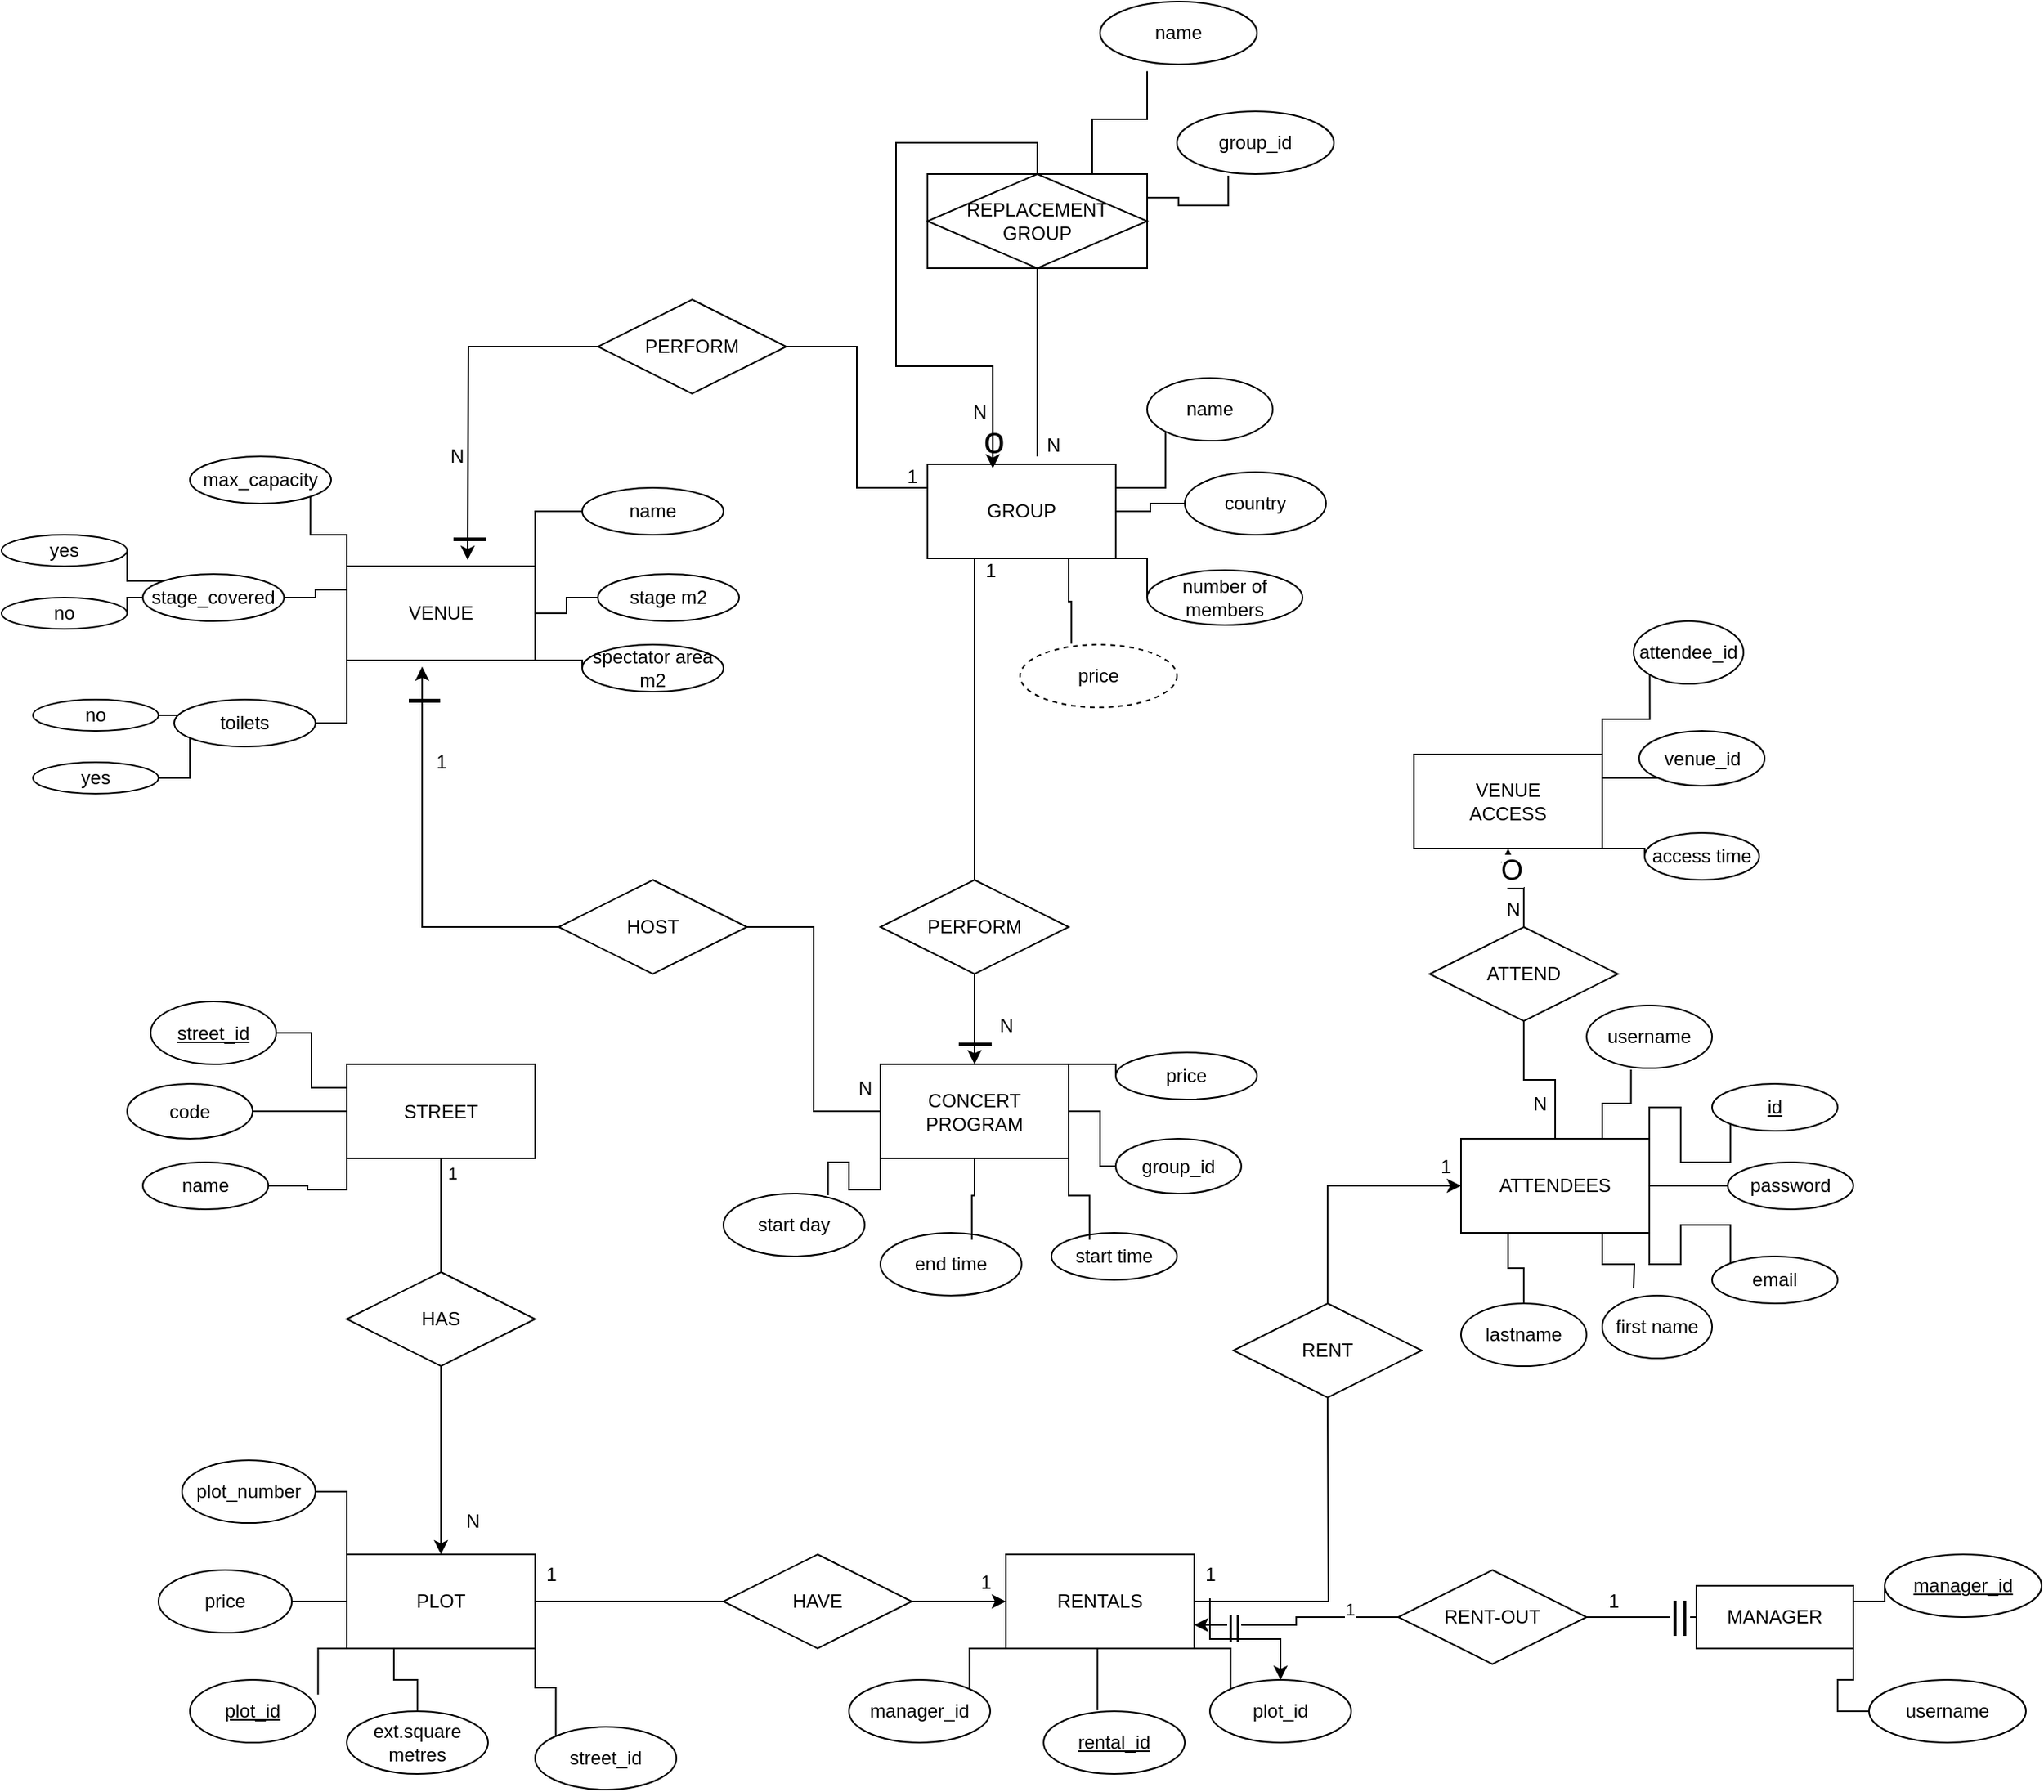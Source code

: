 <mxfile version="24.8.3">
  <diagram name="Page-1" id="NB9T3TCFV4lT3BETn5Xb">
    <mxGraphModel dx="2445" dy="2279" grid="1" gridSize="10" guides="1" tooltips="1" connect="1" arrows="1" fold="1" page="1" pageScale="1" pageWidth="827" pageHeight="1169" math="0" shadow="0">
      <root>
        <mxCell id="0" />
        <mxCell id="1" parent="0" />
        <mxCell id="pBUAhn7HmdubHw7LqBM4-65" style="edgeStyle=orthogonalEdgeStyle;rounded=0;orthogonalLoop=1;jettySize=auto;html=1;exitX=1;exitY=0.5;exitDx=0;exitDy=0;endArrow=none;endFill=0;" edge="1" parent="1" source="pBUAhn7HmdubHw7LqBM4-2">
          <mxGeometry relative="1" as="geometry">
            <mxPoint x="625" y="690" as="targetPoint" />
          </mxGeometry>
        </mxCell>
        <mxCell id="pBUAhn7HmdubHw7LqBM4-123" style="edgeStyle=orthogonalEdgeStyle;rounded=0;orthogonalLoop=1;jettySize=auto;html=1;exitX=0;exitY=1;exitDx=0;exitDy=0;entryX=1;entryY=0;entryDx=0;entryDy=0;endArrow=none;endFill=0;" edge="1" parent="1" source="pBUAhn7HmdubHw7LqBM4-2" target="pBUAhn7HmdubHw7LqBM4-40">
          <mxGeometry relative="1" as="geometry" />
        </mxCell>
        <mxCell id="pBUAhn7HmdubHw7LqBM4-125" style="edgeStyle=orthogonalEdgeStyle;rounded=0;orthogonalLoop=1;jettySize=auto;html=1;exitX=1;exitY=1;exitDx=0;exitDy=0;entryX=0;entryY=0;entryDx=0;entryDy=0;endArrow=none;endFill=0;" edge="1" parent="1" source="pBUAhn7HmdubHw7LqBM4-2" target="pBUAhn7HmdubHw7LqBM4-42">
          <mxGeometry relative="1" as="geometry" />
        </mxCell>
        <mxCell id="pBUAhn7HmdubHw7LqBM4-2" value="RENTALS" style="rounded=0;whiteSpace=wrap;html=1;" vertex="1" parent="1">
          <mxGeometry x="420" y="790" width="120" height="60" as="geometry" />
        </mxCell>
        <mxCell id="pBUAhn7HmdubHw7LqBM4-62" style="edgeStyle=orthogonalEdgeStyle;rounded=0;orthogonalLoop=1;jettySize=auto;html=1;exitX=1;exitY=0.5;exitDx=0;exitDy=0;endArrow=none;endFill=0;" edge="1" parent="1" source="pBUAhn7HmdubHw7LqBM4-3">
          <mxGeometry relative="1" as="geometry">
            <mxPoint x="240" y="820" as="targetPoint" />
          </mxGeometry>
        </mxCell>
        <mxCell id="pBUAhn7HmdubHw7LqBM4-118" style="edgeStyle=orthogonalEdgeStyle;rounded=0;orthogonalLoop=1;jettySize=auto;html=1;exitX=0;exitY=0;exitDx=0;exitDy=0;entryX=1;entryY=0.5;entryDx=0;entryDy=0;endArrow=none;endFill=0;" edge="1" parent="1" source="pBUAhn7HmdubHw7LqBM4-3" target="pBUAhn7HmdubHw7LqBM4-35">
          <mxGeometry relative="1" as="geometry" />
        </mxCell>
        <mxCell id="pBUAhn7HmdubHw7LqBM4-119" style="edgeStyle=orthogonalEdgeStyle;rounded=0;orthogonalLoop=1;jettySize=auto;html=1;exitX=0;exitY=0.5;exitDx=0;exitDy=0;entryX=1;entryY=0.5;entryDx=0;entryDy=0;endArrow=none;endFill=0;" edge="1" parent="1" source="pBUAhn7HmdubHw7LqBM4-3" target="pBUAhn7HmdubHw7LqBM4-39">
          <mxGeometry relative="1" as="geometry" />
        </mxCell>
        <mxCell id="pBUAhn7HmdubHw7LqBM4-121" style="edgeStyle=orthogonalEdgeStyle;rounded=0;orthogonalLoop=1;jettySize=auto;html=1;exitX=0.25;exitY=1;exitDx=0;exitDy=0;entryX=0.5;entryY=0;entryDx=0;entryDy=0;endArrow=none;endFill=0;" edge="1" parent="1" source="pBUAhn7HmdubHw7LqBM4-3" target="pBUAhn7HmdubHw7LqBM4-37">
          <mxGeometry relative="1" as="geometry" />
        </mxCell>
        <mxCell id="pBUAhn7HmdubHw7LqBM4-122" style="edgeStyle=orthogonalEdgeStyle;rounded=0;orthogonalLoop=1;jettySize=auto;html=1;exitX=1;exitY=1;exitDx=0;exitDy=0;entryX=0;entryY=0;entryDx=0;entryDy=0;endArrow=none;endFill=0;" edge="1" parent="1" source="pBUAhn7HmdubHw7LqBM4-3" target="pBUAhn7HmdubHw7LqBM4-36">
          <mxGeometry relative="1" as="geometry" />
        </mxCell>
        <mxCell id="pBUAhn7HmdubHw7LqBM4-3" value="PLOT" style="rounded=0;whiteSpace=wrap;html=1;" vertex="1" parent="1">
          <mxGeometry y="790" width="120" height="60" as="geometry" />
        </mxCell>
        <mxCell id="pBUAhn7HmdubHw7LqBM4-74" style="edgeStyle=orthogonalEdgeStyle;rounded=0;orthogonalLoop=1;jettySize=auto;html=1;exitX=0.5;exitY=0;exitDx=0;exitDy=0;entryX=0.5;entryY=1;entryDx=0;entryDy=0;endArrow=none;endFill=0;" edge="1" parent="1" source="pBUAhn7HmdubHw7LqBM4-4" target="pBUAhn7HmdubHw7LqBM4-73">
          <mxGeometry relative="1" as="geometry" />
        </mxCell>
        <mxCell id="pBUAhn7HmdubHw7LqBM4-128" style="edgeStyle=orthogonalEdgeStyle;rounded=0;orthogonalLoop=1;jettySize=auto;html=1;exitX=0.25;exitY=1;exitDx=0;exitDy=0;entryX=0.5;entryY=0;entryDx=0;entryDy=0;endArrow=none;endFill=0;" edge="1" parent="1" source="pBUAhn7HmdubHw7LqBM4-4" target="pBUAhn7HmdubHw7LqBM4-50">
          <mxGeometry relative="1" as="geometry" />
        </mxCell>
        <mxCell id="pBUAhn7HmdubHw7LqBM4-129" style="edgeStyle=orthogonalEdgeStyle;rounded=0;orthogonalLoop=1;jettySize=auto;html=1;exitX=0.75;exitY=1;exitDx=0;exitDy=0;endArrow=none;endFill=0;" edge="1" parent="1" source="pBUAhn7HmdubHw7LqBM4-4">
          <mxGeometry relative="1" as="geometry">
            <mxPoint x="820" y="620" as="targetPoint" />
          </mxGeometry>
        </mxCell>
        <mxCell id="pBUAhn7HmdubHw7LqBM4-130" style="edgeStyle=orthogonalEdgeStyle;rounded=0;orthogonalLoop=1;jettySize=auto;html=1;exitX=1;exitY=1;exitDx=0;exitDy=0;entryX=0;entryY=0;entryDx=0;entryDy=0;endArrow=none;endFill=0;" edge="1" parent="1" source="pBUAhn7HmdubHw7LqBM4-4" target="pBUAhn7HmdubHw7LqBM4-51">
          <mxGeometry relative="1" as="geometry" />
        </mxCell>
        <mxCell id="pBUAhn7HmdubHw7LqBM4-131" style="edgeStyle=orthogonalEdgeStyle;rounded=0;orthogonalLoop=1;jettySize=auto;html=1;exitX=1;exitY=0.5;exitDx=0;exitDy=0;entryX=0;entryY=0.5;entryDx=0;entryDy=0;endArrow=none;endFill=0;" edge="1" parent="1" source="pBUAhn7HmdubHw7LqBM4-4" target="pBUAhn7HmdubHw7LqBM4-52">
          <mxGeometry relative="1" as="geometry" />
        </mxCell>
        <mxCell id="pBUAhn7HmdubHw7LqBM4-132" style="edgeStyle=orthogonalEdgeStyle;rounded=0;orthogonalLoop=1;jettySize=auto;html=1;exitX=1;exitY=0;exitDx=0;exitDy=0;entryX=0;entryY=1;entryDx=0;entryDy=0;endArrow=none;endFill=0;" edge="1" parent="1" source="pBUAhn7HmdubHw7LqBM4-4" target="pBUAhn7HmdubHw7LqBM4-53">
          <mxGeometry relative="1" as="geometry" />
        </mxCell>
        <mxCell id="pBUAhn7HmdubHw7LqBM4-4" value="ATTENDEES" style="rounded=0;whiteSpace=wrap;html=1;" vertex="1" parent="1">
          <mxGeometry x="710" y="525" width="120" height="60" as="geometry" />
        </mxCell>
        <mxCell id="pBUAhn7HmdubHw7LqBM4-83" style="edgeStyle=orthogonalEdgeStyle;rounded=0;orthogonalLoop=1;jettySize=auto;html=1;exitX=0.25;exitY=1;exitDx=0;exitDy=0;entryX=0.5;entryY=0;entryDx=0;entryDy=0;endArrow=none;endFill=0;" edge="1" parent="1" source="pBUAhn7HmdubHw7LqBM4-5" target="pBUAhn7HmdubHw7LqBM4-81">
          <mxGeometry relative="1" as="geometry" />
        </mxCell>
        <mxCell id="pBUAhn7HmdubHw7LqBM4-92" style="edgeStyle=orthogonalEdgeStyle;rounded=0;orthogonalLoop=1;jettySize=auto;html=1;exitX=0;exitY=0.25;exitDx=0;exitDy=0;entryX=1;entryY=0.5;entryDx=0;entryDy=0;endArrow=none;endFill=0;" edge="1" parent="1" source="pBUAhn7HmdubHw7LqBM4-5" target="pBUAhn7HmdubHw7LqBM4-91">
          <mxGeometry relative="1" as="geometry" />
        </mxCell>
        <mxCell id="pBUAhn7HmdubHw7LqBM4-106" style="edgeStyle=orthogonalEdgeStyle;rounded=0;orthogonalLoop=1;jettySize=auto;html=1;exitX=1;exitY=0.25;exitDx=0;exitDy=0;entryX=0;entryY=1;entryDx=0;entryDy=0;endArrow=none;endFill=0;" edge="1" parent="1" source="pBUAhn7HmdubHw7LqBM4-5" target="pBUAhn7HmdubHw7LqBM4-59">
          <mxGeometry relative="1" as="geometry" />
        </mxCell>
        <mxCell id="pBUAhn7HmdubHw7LqBM4-108" style="edgeStyle=orthogonalEdgeStyle;rounded=0;orthogonalLoop=1;jettySize=auto;html=1;exitX=1;exitY=0.5;exitDx=0;exitDy=0;entryX=0;entryY=0.5;entryDx=0;entryDy=0;endArrow=none;endFill=0;" edge="1" parent="1" source="pBUAhn7HmdubHw7LqBM4-5" target="pBUAhn7HmdubHw7LqBM4-58">
          <mxGeometry relative="1" as="geometry" />
        </mxCell>
        <mxCell id="pBUAhn7HmdubHw7LqBM4-109" style="edgeStyle=orthogonalEdgeStyle;rounded=0;orthogonalLoop=1;jettySize=auto;html=1;exitX=1;exitY=1;exitDx=0;exitDy=0;entryX=0;entryY=0.5;entryDx=0;entryDy=0;endArrow=none;endFill=0;" edge="1" parent="1" source="pBUAhn7HmdubHw7LqBM4-5" target="pBUAhn7HmdubHw7LqBM4-57">
          <mxGeometry relative="1" as="geometry" />
        </mxCell>
        <mxCell id="pBUAhn7HmdubHw7LqBM4-5" value="GROUP" style="rounded=0;whiteSpace=wrap;html=1;" vertex="1" parent="1">
          <mxGeometry x="370" y="95" width="120" height="60" as="geometry" />
        </mxCell>
        <mxCell id="pBUAhn7HmdubHw7LqBM4-84" style="edgeStyle=orthogonalEdgeStyle;rounded=0;orthogonalLoop=1;jettySize=auto;html=1;exitX=0;exitY=0.5;exitDx=0;exitDy=0;entryX=1;entryY=0.5;entryDx=0;entryDy=0;endArrow=none;endFill=0;" edge="1" parent="1" source="pBUAhn7HmdubHw7LqBM4-6" target="pBUAhn7HmdubHw7LqBM4-78">
          <mxGeometry relative="1" as="geometry" />
        </mxCell>
        <mxCell id="pBUAhn7HmdubHw7LqBM4-137" style="edgeStyle=orthogonalEdgeStyle;rounded=0;orthogonalLoop=1;jettySize=auto;html=1;exitX=1;exitY=0;exitDx=0;exitDy=0;entryX=0;entryY=0.5;entryDx=0;entryDy=0;endArrow=none;endFill=0;" edge="1" parent="1" source="pBUAhn7HmdubHw7LqBM4-6" target="pBUAhn7HmdubHw7LqBM4-47">
          <mxGeometry relative="1" as="geometry" />
        </mxCell>
        <mxCell id="pBUAhn7HmdubHw7LqBM4-138" style="edgeStyle=orthogonalEdgeStyle;rounded=0;orthogonalLoop=1;jettySize=auto;html=1;exitX=1;exitY=0.5;exitDx=0;exitDy=0;entryX=0;entryY=0.5;entryDx=0;entryDy=0;endArrow=none;endFill=0;" edge="1" parent="1" source="pBUAhn7HmdubHw7LqBM4-6" target="pBUAhn7HmdubHw7LqBM4-46">
          <mxGeometry relative="1" as="geometry" />
        </mxCell>
        <mxCell id="pBUAhn7HmdubHw7LqBM4-6" value="CONCERT&lt;div&gt;PROGRAM&lt;/div&gt;" style="rounded=0;whiteSpace=wrap;html=1;" vertex="1" parent="1">
          <mxGeometry x="340" y="477.5" width="120" height="60" as="geometry" />
        </mxCell>
        <mxCell id="pBUAhn7HmdubHw7LqBM4-30" style="edgeStyle=orthogonalEdgeStyle;rounded=0;orthogonalLoop=1;jettySize=auto;html=1;exitX=0;exitY=0.25;exitDx=0;exitDy=0;entryX=1;entryY=0.5;entryDx=0;entryDy=0;endArrow=none;endFill=0;" edge="1" parent="1" source="pBUAhn7HmdubHw7LqBM4-7" target="pBUAhn7HmdubHw7LqBM4-24">
          <mxGeometry relative="1" as="geometry" />
        </mxCell>
        <mxCell id="pBUAhn7HmdubHw7LqBM4-31" style="edgeStyle=orthogonalEdgeStyle;rounded=0;orthogonalLoop=1;jettySize=auto;html=1;exitX=0;exitY=0.5;exitDx=0;exitDy=0;entryX=1;entryY=0.5;entryDx=0;entryDy=0;endArrow=none;endFill=0;" edge="1" parent="1" source="pBUAhn7HmdubHw7LqBM4-7" target="pBUAhn7HmdubHw7LqBM4-26">
          <mxGeometry relative="1" as="geometry" />
        </mxCell>
        <mxCell id="pBUAhn7HmdubHw7LqBM4-34" style="edgeStyle=orthogonalEdgeStyle;rounded=0;orthogonalLoop=1;jettySize=auto;html=1;exitX=0;exitY=1;exitDx=0;exitDy=0;entryX=1;entryY=0.5;entryDx=0;entryDy=0;endArrow=none;endFill=0;" edge="1" parent="1" source="pBUAhn7HmdubHw7LqBM4-7" target="pBUAhn7HmdubHw7LqBM4-25">
          <mxGeometry relative="1" as="geometry" />
        </mxCell>
        <mxCell id="pBUAhn7HmdubHw7LqBM4-61" style="edgeStyle=orthogonalEdgeStyle;rounded=0;orthogonalLoop=1;jettySize=auto;html=1;exitX=0.5;exitY=1;exitDx=0;exitDy=0;endArrow=none;endFill=0;" edge="1" parent="1" source="pBUAhn7HmdubHw7LqBM4-7">
          <mxGeometry relative="1" as="geometry">
            <mxPoint x="60" y="610" as="targetPoint" />
          </mxGeometry>
        </mxCell>
        <mxCell id="pBUAhn7HmdubHw7LqBM4-148" value="1" style="edgeLabel;html=1;align=center;verticalAlign=middle;resizable=0;points=[];" vertex="1" connectable="0" parent="pBUAhn7HmdubHw7LqBM4-61">
          <mxGeometry x="-0.813" y="7" relative="1" as="geometry">
            <mxPoint y="2" as="offset" />
          </mxGeometry>
        </mxCell>
        <mxCell id="pBUAhn7HmdubHw7LqBM4-7" value="STREET" style="rounded=0;whiteSpace=wrap;html=1;" vertex="1" parent="1">
          <mxGeometry y="477.5" width="120" height="60" as="geometry" />
        </mxCell>
        <mxCell id="pBUAhn7HmdubHw7LqBM4-111" style="edgeStyle=orthogonalEdgeStyle;rounded=0;orthogonalLoop=1;jettySize=auto;html=1;exitX=1;exitY=0;exitDx=0;exitDy=0;entryX=0;entryY=0.5;entryDx=0;entryDy=0;endArrow=none;endFill=0;" edge="1" parent="1" source="pBUAhn7HmdubHw7LqBM4-8" target="pBUAhn7HmdubHw7LqBM4-10">
          <mxGeometry relative="1" as="geometry" />
        </mxCell>
        <mxCell id="pBUAhn7HmdubHw7LqBM4-112" style="edgeStyle=orthogonalEdgeStyle;rounded=0;orthogonalLoop=1;jettySize=auto;html=1;exitX=1;exitY=0.5;exitDx=0;exitDy=0;entryX=0;entryY=0.5;entryDx=0;entryDy=0;endArrow=none;endFill=0;" edge="1" parent="1" source="pBUAhn7HmdubHw7LqBM4-8" target="pBUAhn7HmdubHw7LqBM4-11">
          <mxGeometry relative="1" as="geometry" />
        </mxCell>
        <mxCell id="pBUAhn7HmdubHw7LqBM4-113" style="edgeStyle=orthogonalEdgeStyle;rounded=0;orthogonalLoop=1;jettySize=auto;html=1;exitX=1;exitY=1;exitDx=0;exitDy=0;entryX=0;entryY=0.5;entryDx=0;entryDy=0;endArrow=none;endFill=0;" edge="1" parent="1" source="pBUAhn7HmdubHw7LqBM4-8" target="pBUAhn7HmdubHw7LqBM4-12">
          <mxGeometry relative="1" as="geometry" />
        </mxCell>
        <mxCell id="pBUAhn7HmdubHw7LqBM4-114" style="edgeStyle=orthogonalEdgeStyle;rounded=0;orthogonalLoop=1;jettySize=auto;html=1;exitX=0;exitY=0;exitDx=0;exitDy=0;entryX=1;entryY=1;entryDx=0;entryDy=0;endArrow=none;endFill=0;" edge="1" parent="1" source="pBUAhn7HmdubHw7LqBM4-8" target="pBUAhn7HmdubHw7LqBM4-13">
          <mxGeometry relative="1" as="geometry" />
        </mxCell>
        <mxCell id="pBUAhn7HmdubHw7LqBM4-115" style="edgeStyle=orthogonalEdgeStyle;rounded=0;orthogonalLoop=1;jettySize=auto;html=1;exitX=0;exitY=0.25;exitDx=0;exitDy=0;entryX=1;entryY=0.5;entryDx=0;entryDy=0;endArrow=none;endFill=0;" edge="1" parent="1" source="pBUAhn7HmdubHw7LqBM4-8" target="pBUAhn7HmdubHw7LqBM4-15">
          <mxGeometry relative="1" as="geometry" />
        </mxCell>
        <mxCell id="pBUAhn7HmdubHw7LqBM4-116" style="edgeStyle=orthogonalEdgeStyle;rounded=0;orthogonalLoop=1;jettySize=auto;html=1;exitX=0;exitY=1;exitDx=0;exitDy=0;entryX=1;entryY=0.5;entryDx=0;entryDy=0;endArrow=none;endFill=0;" edge="1" parent="1" source="pBUAhn7HmdubHw7LqBM4-8" target="pBUAhn7HmdubHw7LqBM4-14">
          <mxGeometry relative="1" as="geometry" />
        </mxCell>
        <mxCell id="pBUAhn7HmdubHw7LqBM4-8" value="VENUE" style="rounded=0;whiteSpace=wrap;html=1;" vertex="1" parent="1">
          <mxGeometry y="160" width="120" height="60" as="geometry" />
        </mxCell>
        <mxCell id="pBUAhn7HmdubHw7LqBM4-134" style="edgeStyle=orthogonalEdgeStyle;rounded=0;orthogonalLoop=1;jettySize=auto;html=1;exitX=1;exitY=1;exitDx=0;exitDy=0;entryX=0;entryY=0.5;entryDx=0;entryDy=0;endArrow=none;endFill=0;" edge="1" parent="1" source="pBUAhn7HmdubHw7LqBM4-9" target="pBUAhn7HmdubHw7LqBM4-54">
          <mxGeometry relative="1" as="geometry" />
        </mxCell>
        <mxCell id="pBUAhn7HmdubHw7LqBM4-135" style="edgeStyle=orthogonalEdgeStyle;rounded=0;orthogonalLoop=1;jettySize=auto;html=1;exitX=1;exitY=0.25;exitDx=0;exitDy=0;entryX=0;entryY=1;entryDx=0;entryDy=0;endArrow=none;endFill=0;" edge="1" parent="1" source="pBUAhn7HmdubHw7LqBM4-9" target="pBUAhn7HmdubHw7LqBM4-55">
          <mxGeometry relative="1" as="geometry" />
        </mxCell>
        <mxCell id="pBUAhn7HmdubHw7LqBM4-136" style="edgeStyle=orthogonalEdgeStyle;rounded=0;orthogonalLoop=1;jettySize=auto;html=1;exitX=1;exitY=0;exitDx=0;exitDy=0;entryX=0;entryY=1;entryDx=0;entryDy=0;endArrow=none;endFill=0;" edge="1" parent="1" source="pBUAhn7HmdubHw7LqBM4-9" target="pBUAhn7HmdubHw7LqBM4-56">
          <mxGeometry relative="1" as="geometry" />
        </mxCell>
        <mxCell id="pBUAhn7HmdubHw7LqBM4-9" value="VENUE&lt;div&gt;ACCESS&lt;/div&gt;" style="rounded=0;whiteSpace=wrap;html=1;" vertex="1" parent="1">
          <mxGeometry x="680" y="280" width="120" height="60" as="geometry" />
        </mxCell>
        <mxCell id="pBUAhn7HmdubHw7LqBM4-10" value="name" style="ellipse;whiteSpace=wrap;html=1;" vertex="1" parent="1">
          <mxGeometry x="150" y="110" width="90" height="30" as="geometry" />
        </mxCell>
        <mxCell id="pBUAhn7HmdubHw7LqBM4-11" value="stage m2" style="ellipse;whiteSpace=wrap;html=1;" vertex="1" parent="1">
          <mxGeometry x="160" y="165" width="90" height="30" as="geometry" />
        </mxCell>
        <mxCell id="pBUAhn7HmdubHw7LqBM4-12" value="spectator area m2" style="ellipse;whiteSpace=wrap;html=1;" vertex="1" parent="1">
          <mxGeometry x="150" y="210" width="90" height="30" as="geometry" />
        </mxCell>
        <mxCell id="pBUAhn7HmdubHw7LqBM4-13" value="max_capacity" style="ellipse;whiteSpace=wrap;html=1;" vertex="1" parent="1">
          <mxGeometry x="-100" y="90" width="90" height="30" as="geometry" />
        </mxCell>
        <mxCell id="pBUAhn7HmdubHw7LqBM4-29" style="edgeStyle=orthogonalEdgeStyle;rounded=0;orthogonalLoop=1;jettySize=auto;html=1;exitX=1;exitY=0.5;exitDx=0;exitDy=0;entryX=1;entryY=0.5;entryDx=0;entryDy=0;endArrow=none;endFill=0;" edge="1" parent="1" source="pBUAhn7HmdubHw7LqBM4-16" target="pBUAhn7HmdubHw7LqBM4-17">
          <mxGeometry relative="1" as="geometry" />
        </mxCell>
        <mxCell id="pBUAhn7HmdubHw7LqBM4-14" value="toilets" style="ellipse;whiteSpace=wrap;html=1;" vertex="1" parent="1">
          <mxGeometry x="-110" y="245" width="90" height="30" as="geometry" />
        </mxCell>
        <mxCell id="pBUAhn7HmdubHw7LqBM4-27" style="edgeStyle=orthogonalEdgeStyle;rounded=0;orthogonalLoop=1;jettySize=auto;html=1;exitX=0;exitY=0;exitDx=0;exitDy=0;entryX=1;entryY=0.5;entryDx=0;entryDy=0;endArrow=none;endFill=0;" edge="1" parent="1" source="pBUAhn7HmdubHw7LqBM4-15" target="pBUAhn7HmdubHw7LqBM4-18">
          <mxGeometry relative="1" as="geometry" />
        </mxCell>
        <mxCell id="pBUAhn7HmdubHw7LqBM4-28" style="edgeStyle=orthogonalEdgeStyle;rounded=0;orthogonalLoop=1;jettySize=auto;html=1;exitX=0;exitY=0.5;exitDx=0;exitDy=0;entryX=1;entryY=0.5;entryDx=0;entryDy=0;endArrow=none;endFill=0;" edge="1" parent="1" source="pBUAhn7HmdubHw7LqBM4-15" target="pBUAhn7HmdubHw7LqBM4-19">
          <mxGeometry relative="1" as="geometry" />
        </mxCell>
        <mxCell id="pBUAhn7HmdubHw7LqBM4-15" value="stage_covered" style="ellipse;whiteSpace=wrap;html=1;" vertex="1" parent="1">
          <mxGeometry x="-130" y="165" width="90" height="30" as="geometry" />
        </mxCell>
        <mxCell id="pBUAhn7HmdubHw7LqBM4-16" value="yes" style="ellipse;whiteSpace=wrap;html=1;" vertex="1" parent="1">
          <mxGeometry x="-200" y="285" width="80" height="20" as="geometry" />
        </mxCell>
        <mxCell id="pBUAhn7HmdubHw7LqBM4-17" value="no" style="ellipse;whiteSpace=wrap;html=1;" vertex="1" parent="1">
          <mxGeometry x="-200" y="245" width="80" height="20" as="geometry" />
        </mxCell>
        <mxCell id="pBUAhn7HmdubHw7LqBM4-18" value="yes" style="ellipse;whiteSpace=wrap;html=1;" vertex="1" parent="1">
          <mxGeometry x="-220" y="140" width="80" height="20" as="geometry" />
        </mxCell>
        <mxCell id="pBUAhn7HmdubHw7LqBM4-19" value="no" style="ellipse;whiteSpace=wrap;html=1;" vertex="1" parent="1">
          <mxGeometry x="-220" y="180" width="80" height="20" as="geometry" />
        </mxCell>
        <mxCell id="pBUAhn7HmdubHw7LqBM4-24" value="&lt;u&gt;street_id&lt;/u&gt;" style="ellipse;whiteSpace=wrap;html=1;" vertex="1" parent="1">
          <mxGeometry x="-125" y="437.5" width="80" height="40" as="geometry" />
        </mxCell>
        <mxCell id="pBUAhn7HmdubHw7LqBM4-25" value="name" style="ellipse;whiteSpace=wrap;html=1;" vertex="1" parent="1">
          <mxGeometry x="-130" y="540" width="80" height="30" as="geometry" />
        </mxCell>
        <mxCell id="pBUAhn7HmdubHw7LqBM4-26" value="code" style="ellipse;whiteSpace=wrap;html=1;" vertex="1" parent="1">
          <mxGeometry x="-140" y="490" width="80" height="35" as="geometry" />
        </mxCell>
        <mxCell id="pBUAhn7HmdubHw7LqBM4-35" value="plot_number" style="ellipse;whiteSpace=wrap;html=1;" vertex="1" parent="1">
          <mxGeometry x="-105" y="730" width="85" height="40" as="geometry" />
        </mxCell>
        <mxCell id="pBUAhn7HmdubHw7LqBM4-36" value="street_id" style="ellipse;whiteSpace=wrap;html=1;" vertex="1" parent="1">
          <mxGeometry x="120" y="900" width="90" height="40" as="geometry" />
        </mxCell>
        <mxCell id="pBUAhn7HmdubHw7LqBM4-37" value="ext.square metres" style="ellipse;whiteSpace=wrap;html=1;" vertex="1" parent="1">
          <mxGeometry y="890" width="90" height="40" as="geometry" />
        </mxCell>
        <mxCell id="pBUAhn7HmdubHw7LqBM4-38" value="&lt;u&gt;plot_id&lt;/u&gt;" style="ellipse;whiteSpace=wrap;html=1;" vertex="1" parent="1">
          <mxGeometry x="-100" y="870" width="80" height="40" as="geometry" />
        </mxCell>
        <mxCell id="pBUAhn7HmdubHw7LqBM4-39" value="price" style="ellipse;whiteSpace=wrap;html=1;" vertex="1" parent="1">
          <mxGeometry x="-120" y="800" width="85" height="40" as="geometry" />
        </mxCell>
        <mxCell id="pBUAhn7HmdubHw7LqBM4-40" value="manager_id" style="ellipse;whiteSpace=wrap;html=1;" vertex="1" parent="1">
          <mxGeometry x="320" y="870" width="90" height="40" as="geometry" />
        </mxCell>
        <mxCell id="pBUAhn7HmdubHw7LqBM4-41" value="&lt;u&gt;rental_id&lt;/u&gt;" style="ellipse;whiteSpace=wrap;html=1;" vertex="1" parent="1">
          <mxGeometry x="444" y="890" width="90" height="40" as="geometry" />
        </mxCell>
        <mxCell id="pBUAhn7HmdubHw7LqBM4-42" value="plot_id" style="ellipse;whiteSpace=wrap;html=1;" vertex="1" parent="1">
          <mxGeometry x="550" y="870" width="90" height="40" as="geometry" />
        </mxCell>
        <mxCell id="pBUAhn7HmdubHw7LqBM4-43" value="start day" style="ellipse;whiteSpace=wrap;html=1;" vertex="1" parent="1">
          <mxGeometry x="240" y="560" width="90" height="40" as="geometry" />
        </mxCell>
        <mxCell id="pBUAhn7HmdubHw7LqBM4-44" value="end time" style="ellipse;whiteSpace=wrap;html=1;" vertex="1" parent="1">
          <mxGeometry x="340" y="585" width="90" height="40" as="geometry" />
        </mxCell>
        <mxCell id="pBUAhn7HmdubHw7LqBM4-45" value="start time" style="ellipse;whiteSpace=wrap;html=1;" vertex="1" parent="1">
          <mxGeometry x="449" y="585" width="80" height="30" as="geometry" />
        </mxCell>
        <mxCell id="pBUAhn7HmdubHw7LqBM4-46" value="group_id" style="ellipse;whiteSpace=wrap;html=1;" vertex="1" parent="1">
          <mxGeometry x="490" y="525" width="80" height="35" as="geometry" />
        </mxCell>
        <mxCell id="pBUAhn7HmdubHw7LqBM4-47" value="price" style="ellipse;whiteSpace=wrap;html=1;" vertex="1" parent="1">
          <mxGeometry x="490" y="470" width="90" height="30" as="geometry" />
        </mxCell>
        <mxCell id="pBUAhn7HmdubHw7LqBM4-48" value="first name" style="ellipse;whiteSpace=wrap;html=1;" vertex="1" parent="1">
          <mxGeometry x="800" y="625" width="70" height="40" as="geometry" />
        </mxCell>
        <mxCell id="pBUAhn7HmdubHw7LqBM4-49" value="username" style="ellipse;whiteSpace=wrap;html=1;" vertex="1" parent="1">
          <mxGeometry x="790" y="440" width="80" height="40" as="geometry" />
        </mxCell>
        <mxCell id="pBUAhn7HmdubHw7LqBM4-50" value="lastname" style="ellipse;whiteSpace=wrap;html=1;" vertex="1" parent="1">
          <mxGeometry x="710" y="630" width="80" height="40" as="geometry" />
        </mxCell>
        <mxCell id="pBUAhn7HmdubHw7LqBM4-51" value="email" style="ellipse;whiteSpace=wrap;html=1;" vertex="1" parent="1">
          <mxGeometry x="870" y="600" width="80" height="30" as="geometry" />
        </mxCell>
        <mxCell id="pBUAhn7HmdubHw7LqBM4-52" value="password" style="ellipse;whiteSpace=wrap;html=1;" vertex="1" parent="1">
          <mxGeometry x="880" y="540" width="80" height="30" as="geometry" />
        </mxCell>
        <mxCell id="pBUAhn7HmdubHw7LqBM4-53" value="&lt;u&gt;id&lt;/u&gt;" style="ellipse;whiteSpace=wrap;html=1;" vertex="1" parent="1">
          <mxGeometry x="870" y="490" width="80" height="30" as="geometry" />
        </mxCell>
        <mxCell id="pBUAhn7HmdubHw7LqBM4-54" value="access time" style="ellipse;whiteSpace=wrap;html=1;" vertex="1" parent="1">
          <mxGeometry x="827" y="330" width="73" height="30" as="geometry" />
        </mxCell>
        <mxCell id="pBUAhn7HmdubHw7LqBM4-55" value="venue_id" style="ellipse;whiteSpace=wrap;html=1;" vertex="1" parent="1">
          <mxGeometry x="823.5" y="265" width="80" height="35" as="geometry" />
        </mxCell>
        <mxCell id="pBUAhn7HmdubHw7LqBM4-56" value="attendee_id" style="ellipse;whiteSpace=wrap;html=1;" vertex="1" parent="1">
          <mxGeometry x="820" y="195" width="70" height="40" as="geometry" />
        </mxCell>
        <mxCell id="pBUAhn7HmdubHw7LqBM4-57" value="number of members" style="ellipse;whiteSpace=wrap;html=1;" vertex="1" parent="1">
          <mxGeometry x="510" y="162.5" width="99" height="35" as="geometry" />
        </mxCell>
        <mxCell id="pBUAhn7HmdubHw7LqBM4-58" value="country" style="ellipse;whiteSpace=wrap;html=1;" vertex="1" parent="1">
          <mxGeometry x="534" y="100" width="90" height="40" as="geometry" />
        </mxCell>
        <mxCell id="pBUAhn7HmdubHw7LqBM4-59" value="name" style="ellipse;whiteSpace=wrap;html=1;" vertex="1" parent="1">
          <mxGeometry x="510" y="40" width="80" height="40" as="geometry" />
        </mxCell>
        <mxCell id="pBUAhn7HmdubHw7LqBM4-60" value="price" style="ellipse;whiteSpace=wrap;html=1;align=center;dashed=1;" vertex="1" parent="1">
          <mxGeometry x="429" y="210" width="100" height="40" as="geometry" />
        </mxCell>
        <mxCell id="pBUAhn7HmdubHw7LqBM4-68" style="edgeStyle=orthogonalEdgeStyle;rounded=0;orthogonalLoop=1;jettySize=auto;html=1;exitX=0.5;exitY=1;exitDx=0;exitDy=0;entryX=0.5;entryY=0;entryDx=0;entryDy=0;" edge="1" parent="1" source="pBUAhn7HmdubHw7LqBM4-67" target="pBUAhn7HmdubHw7LqBM4-3">
          <mxGeometry relative="1" as="geometry" />
        </mxCell>
        <mxCell id="pBUAhn7HmdubHw7LqBM4-67" value="HAS" style="shape=rhombus;perimeter=rhombusPerimeter;whiteSpace=wrap;html=1;align=center;" vertex="1" parent="1">
          <mxGeometry y="610" width="120" height="60" as="geometry" />
        </mxCell>
        <mxCell id="pBUAhn7HmdubHw7LqBM4-70" style="edgeStyle=orthogonalEdgeStyle;rounded=0;orthogonalLoop=1;jettySize=auto;html=1;exitX=1;exitY=0.5;exitDx=0;exitDy=0;entryX=0;entryY=0.5;entryDx=0;entryDy=0;" edge="1" parent="1" source="pBUAhn7HmdubHw7LqBM4-69" target="pBUAhn7HmdubHw7LqBM4-2">
          <mxGeometry relative="1" as="geometry" />
        </mxCell>
        <mxCell id="pBUAhn7HmdubHw7LqBM4-69" value="HAVE" style="shape=rhombus;perimeter=rhombusPerimeter;whiteSpace=wrap;html=1;align=center;" vertex="1" parent="1">
          <mxGeometry x="240" y="790" width="120" height="60" as="geometry" />
        </mxCell>
        <mxCell id="pBUAhn7HmdubHw7LqBM4-72" style="edgeStyle=orthogonalEdgeStyle;rounded=0;orthogonalLoop=1;jettySize=auto;html=1;exitX=0.5;exitY=0;exitDx=0;exitDy=0;entryX=0;entryY=0.5;entryDx=0;entryDy=0;" edge="1" parent="1" source="pBUAhn7HmdubHw7LqBM4-71" target="pBUAhn7HmdubHw7LqBM4-4">
          <mxGeometry relative="1" as="geometry" />
        </mxCell>
        <mxCell id="pBUAhn7HmdubHw7LqBM4-71" value="RENT" style="shape=rhombus;perimeter=rhombusPerimeter;whiteSpace=wrap;html=1;align=center;" vertex="1" parent="1">
          <mxGeometry x="565" y="630" width="120" height="60" as="geometry" />
        </mxCell>
        <mxCell id="pBUAhn7HmdubHw7LqBM4-75" style="edgeStyle=orthogonalEdgeStyle;rounded=0;orthogonalLoop=1;jettySize=auto;html=1;exitX=0.5;exitY=0;exitDx=0;exitDy=0;entryX=0.5;entryY=1;entryDx=0;entryDy=0;" edge="1" parent="1" source="pBUAhn7HmdubHw7LqBM4-73" target="pBUAhn7HmdubHw7LqBM4-9">
          <mxGeometry relative="1" as="geometry" />
        </mxCell>
        <mxCell id="pBUAhn7HmdubHw7LqBM4-171" value="&lt;font style=&quot;font-size: 18px;&quot;&gt;O&lt;/font&gt;" style="edgeLabel;html=1;align=center;verticalAlign=middle;resizable=0;points=[];" vertex="1" connectable="0" parent="pBUAhn7HmdubHw7LqBM4-75">
          <mxGeometry x="0.522" y="-2" relative="1" as="geometry">
            <mxPoint y="-1" as="offset" />
          </mxGeometry>
        </mxCell>
        <mxCell id="pBUAhn7HmdubHw7LqBM4-73" value="ATTEND" style="shape=rhombus;perimeter=rhombusPerimeter;whiteSpace=wrap;html=1;align=center;" vertex="1" parent="1">
          <mxGeometry x="690" y="390" width="120" height="60" as="geometry" />
        </mxCell>
        <mxCell id="pBUAhn7HmdubHw7LqBM4-78" value="HOST" style="shape=rhombus;perimeter=rhombusPerimeter;whiteSpace=wrap;html=1;align=center;" vertex="1" parent="1">
          <mxGeometry x="135" y="360" width="120" height="60" as="geometry" />
        </mxCell>
        <mxCell id="pBUAhn7HmdubHw7LqBM4-79" style="edgeStyle=orthogonalEdgeStyle;rounded=0;orthogonalLoop=1;jettySize=auto;html=1;exitX=0;exitY=0.5;exitDx=0;exitDy=0;entryX=0.4;entryY=1.067;entryDx=0;entryDy=0;entryPerimeter=0;" edge="1" parent="1" source="pBUAhn7HmdubHw7LqBM4-78" target="pBUAhn7HmdubHw7LqBM4-8">
          <mxGeometry relative="1" as="geometry" />
        </mxCell>
        <mxCell id="pBUAhn7HmdubHw7LqBM4-82" style="edgeStyle=orthogonalEdgeStyle;rounded=0;orthogonalLoop=1;jettySize=auto;html=1;exitX=0.5;exitY=1;exitDx=0;exitDy=0;entryX=0.5;entryY=0;entryDx=0;entryDy=0;" edge="1" parent="1" source="pBUAhn7HmdubHw7LqBM4-81" target="pBUAhn7HmdubHw7LqBM4-6">
          <mxGeometry relative="1" as="geometry" />
        </mxCell>
        <mxCell id="pBUAhn7HmdubHw7LqBM4-81" value="PERFORM" style="shape=rhombus;perimeter=rhombusPerimeter;whiteSpace=wrap;html=1;align=center;" vertex="1" parent="1">
          <mxGeometry x="340" y="360" width="120" height="60" as="geometry" />
        </mxCell>
        <mxCell id="pBUAhn7HmdubHw7LqBM4-85" value="REPLACEMENT&lt;div&gt;GROUP&lt;/div&gt;" style="shape=associativeEntity;whiteSpace=wrap;html=1;align=center;" vertex="1" parent="1">
          <mxGeometry x="370" y="-90" width="140" height="60" as="geometry" />
        </mxCell>
        <mxCell id="pBUAhn7HmdubHw7LqBM4-86" value="name" style="ellipse;whiteSpace=wrap;html=1;align=center;" vertex="1" parent="1">
          <mxGeometry x="480" y="-200" width="100" height="40" as="geometry" />
        </mxCell>
        <mxCell id="pBUAhn7HmdubHw7LqBM4-87" value="group_id" style="ellipse;whiteSpace=wrap;html=1;align=center;" vertex="1" parent="1">
          <mxGeometry x="529" y="-130" width="100" height="40" as="geometry" />
        </mxCell>
        <mxCell id="pBUAhn7HmdubHw7LqBM4-95" style="edgeStyle=orthogonalEdgeStyle;rounded=0;orthogonalLoop=1;jettySize=auto;html=1;exitX=0;exitY=0.5;exitDx=0;exitDy=0;entryX=1;entryY=0.5;entryDx=0;entryDy=0;endArrow=none;endFill=0;" edge="1" parent="1" source="pBUAhn7HmdubHw7LqBM4-88" target="pBUAhn7HmdubHw7LqBM4-94">
          <mxGeometry relative="1" as="geometry" />
        </mxCell>
        <mxCell id="pBUAhn7HmdubHw7LqBM4-168" value="&lt;font style=&quot;font-size: 24px;&quot;&gt;||&lt;/font&gt;" style="edgeLabel;html=1;align=center;verticalAlign=middle;resizable=0;points=[];" vertex="1" connectable="0" parent="pBUAhn7HmdubHw7LqBM4-95">
          <mxGeometry x="-0.692" y="-1" relative="1" as="geometry">
            <mxPoint as="offset" />
          </mxGeometry>
        </mxCell>
        <mxCell id="pBUAhn7HmdubHw7LqBM4-126" style="edgeStyle=orthogonalEdgeStyle;rounded=0;orthogonalLoop=1;jettySize=auto;html=1;exitX=1;exitY=0.25;exitDx=0;exitDy=0;entryX=0;entryY=0.5;entryDx=0;entryDy=0;endArrow=none;endFill=0;" edge="1" parent="1" source="pBUAhn7HmdubHw7LqBM4-88" target="pBUAhn7HmdubHw7LqBM4-90">
          <mxGeometry relative="1" as="geometry" />
        </mxCell>
        <mxCell id="pBUAhn7HmdubHw7LqBM4-127" style="edgeStyle=orthogonalEdgeStyle;rounded=0;orthogonalLoop=1;jettySize=auto;html=1;exitX=1;exitY=1;exitDx=0;exitDy=0;entryX=0;entryY=0.5;entryDx=0;entryDy=0;endArrow=none;endFill=0;" edge="1" parent="1" source="pBUAhn7HmdubHw7LqBM4-88" target="pBUAhn7HmdubHw7LqBM4-89">
          <mxGeometry relative="1" as="geometry" />
        </mxCell>
        <mxCell id="pBUAhn7HmdubHw7LqBM4-88" value="MANAGER" style="whiteSpace=wrap;html=1;align=center;" vertex="1" parent="1">
          <mxGeometry x="860" y="810" width="100" height="40" as="geometry" />
        </mxCell>
        <mxCell id="pBUAhn7HmdubHw7LqBM4-89" value="username" style="ellipse;whiteSpace=wrap;html=1;align=center;" vertex="1" parent="1">
          <mxGeometry x="970" y="870" width="100" height="40" as="geometry" />
        </mxCell>
        <mxCell id="pBUAhn7HmdubHw7LqBM4-90" value="&lt;u&gt;manager_id&lt;/u&gt;" style="ellipse;whiteSpace=wrap;html=1;align=center;" vertex="1" parent="1">
          <mxGeometry x="980" y="790" width="100" height="40" as="geometry" />
        </mxCell>
        <mxCell id="pBUAhn7HmdubHw7LqBM4-91" value="PERFORM" style="shape=rhombus;perimeter=rhombusPerimeter;whiteSpace=wrap;html=1;align=center;" vertex="1" parent="1">
          <mxGeometry x="160" y="-10" width="120" height="60" as="geometry" />
        </mxCell>
        <mxCell id="pBUAhn7HmdubHw7LqBM4-93" style="edgeStyle=orthogonalEdgeStyle;rounded=0;orthogonalLoop=1;jettySize=auto;html=1;exitX=0;exitY=0.5;exitDx=0;exitDy=0;" edge="1" parent="1" source="pBUAhn7HmdubHw7LqBM4-91">
          <mxGeometry relative="1" as="geometry">
            <mxPoint x="77" y="156" as="targetPoint" />
          </mxGeometry>
        </mxCell>
        <mxCell id="pBUAhn7HmdubHw7LqBM4-96" style="edgeStyle=orthogonalEdgeStyle;rounded=0;orthogonalLoop=1;jettySize=auto;html=1;exitX=0;exitY=0.5;exitDx=0;exitDy=0;entryX=1;entryY=0.75;entryDx=0;entryDy=0;" edge="1" parent="1" source="pBUAhn7HmdubHw7LqBM4-94" target="pBUAhn7HmdubHw7LqBM4-2">
          <mxGeometry relative="1" as="geometry" />
        </mxCell>
        <mxCell id="pBUAhn7HmdubHw7LqBM4-157" value="1" style="edgeLabel;html=1;align=center;verticalAlign=middle;resizable=0;points=[];" vertex="1" connectable="0" parent="pBUAhn7HmdubHw7LqBM4-96">
          <mxGeometry x="0.679" y="1" relative="1" as="geometry">
            <mxPoint x="77" y="-11" as="offset" />
          </mxGeometry>
        </mxCell>
        <mxCell id="pBUAhn7HmdubHw7LqBM4-167" value="&lt;font style=&quot;font-size: 18px;&quot;&gt;||&lt;/font&gt;" style="edgeLabel;html=1;align=center;verticalAlign=middle;resizable=0;points=[];" vertex="1" connectable="0" parent="pBUAhn7HmdubHw7LqBM4-96">
          <mxGeometry x="0.63" y="1" relative="1" as="geometry">
            <mxPoint as="offset" />
          </mxGeometry>
        </mxCell>
        <mxCell id="pBUAhn7HmdubHw7LqBM4-94" value="RENT-OUT" style="shape=rhombus;perimeter=rhombusPerimeter;whiteSpace=wrap;html=1;align=center;" vertex="1" parent="1">
          <mxGeometry x="670" y="800" width="120" height="60" as="geometry" />
        </mxCell>
        <mxCell id="pBUAhn7HmdubHw7LqBM4-102" value="" style="endArrow=none;html=1;rounded=0;entryX=0.5;entryY=1;entryDx=0;entryDy=0;" edge="1" parent="1" target="pBUAhn7HmdubHw7LqBM4-85">
          <mxGeometry width="50" height="50" relative="1" as="geometry">
            <mxPoint x="440" y="90" as="sourcePoint" />
            <mxPoint x="464" y="-10" as="targetPoint" />
            <Array as="points" />
          </mxGeometry>
        </mxCell>
        <mxCell id="pBUAhn7HmdubHw7LqBM4-103" style="edgeStyle=orthogonalEdgeStyle;rounded=0;orthogonalLoop=1;jettySize=auto;html=1;exitX=0.5;exitY=0;exitDx=0;exitDy=0;entryX=0.347;entryY=0.044;entryDx=0;entryDy=0;entryPerimeter=0;" edge="1" parent="1" source="pBUAhn7HmdubHw7LqBM4-85" target="pBUAhn7HmdubHw7LqBM4-5">
          <mxGeometry relative="1" as="geometry" />
        </mxCell>
        <mxCell id="pBUAhn7HmdubHw7LqBM4-104" style="edgeStyle=orthogonalEdgeStyle;rounded=0;orthogonalLoop=1;jettySize=auto;html=1;exitX=0.75;exitY=0;exitDx=0;exitDy=0;entryX=0.3;entryY=1.108;entryDx=0;entryDy=0;entryPerimeter=0;endArrow=none;endFill=0;" edge="1" parent="1" source="pBUAhn7HmdubHw7LqBM4-85" target="pBUAhn7HmdubHw7LqBM4-86">
          <mxGeometry relative="1" as="geometry" />
        </mxCell>
        <mxCell id="pBUAhn7HmdubHw7LqBM4-105" style="edgeStyle=orthogonalEdgeStyle;rounded=0;orthogonalLoop=1;jettySize=auto;html=1;exitX=1;exitY=0.25;exitDx=0;exitDy=0;entryX=0.327;entryY=1.025;entryDx=0;entryDy=0;entryPerimeter=0;endArrow=none;endFill=0;" edge="1" parent="1" source="pBUAhn7HmdubHw7LqBM4-85" target="pBUAhn7HmdubHw7LqBM4-87">
          <mxGeometry relative="1" as="geometry" />
        </mxCell>
        <mxCell id="pBUAhn7HmdubHw7LqBM4-110" style="edgeStyle=orthogonalEdgeStyle;rounded=0;orthogonalLoop=1;jettySize=auto;html=1;exitX=0.75;exitY=1;exitDx=0;exitDy=0;entryX=0.327;entryY=-0.017;entryDx=0;entryDy=0;entryPerimeter=0;endArrow=none;endFill=0;" edge="1" parent="1" source="pBUAhn7HmdubHw7LqBM4-5" target="pBUAhn7HmdubHw7LqBM4-60">
          <mxGeometry relative="1" as="geometry" />
        </mxCell>
        <mxCell id="pBUAhn7HmdubHw7LqBM4-120" style="edgeStyle=orthogonalEdgeStyle;rounded=0;orthogonalLoop=1;jettySize=auto;html=1;exitX=0;exitY=1;exitDx=0;exitDy=0;entryX=1.021;entryY=0.233;entryDx=0;entryDy=0;entryPerimeter=0;endArrow=none;endFill=0;" edge="1" parent="1" source="pBUAhn7HmdubHw7LqBM4-3" target="pBUAhn7HmdubHw7LqBM4-38">
          <mxGeometry relative="1" as="geometry" />
        </mxCell>
        <mxCell id="pBUAhn7HmdubHw7LqBM4-124" style="edgeStyle=orthogonalEdgeStyle;rounded=0;orthogonalLoop=1;jettySize=auto;html=1;exitX=0.5;exitY=1;exitDx=0;exitDy=0;entryX=0.381;entryY=-0.017;entryDx=0;entryDy=0;entryPerimeter=0;endArrow=none;endFill=0;" edge="1" parent="1" source="pBUAhn7HmdubHw7LqBM4-2" target="pBUAhn7HmdubHw7LqBM4-41">
          <mxGeometry relative="1" as="geometry" />
        </mxCell>
        <mxCell id="pBUAhn7HmdubHw7LqBM4-133" style="edgeStyle=orthogonalEdgeStyle;rounded=0;orthogonalLoop=1;jettySize=auto;html=1;exitX=0.75;exitY=0;exitDx=0;exitDy=0;entryX=0.354;entryY=1.025;entryDx=0;entryDy=0;entryPerimeter=0;endArrow=none;endFill=0;" edge="1" parent="1" source="pBUAhn7HmdubHw7LqBM4-4" target="pBUAhn7HmdubHw7LqBM4-49">
          <mxGeometry relative="1" as="geometry" />
        </mxCell>
        <mxCell id="pBUAhn7HmdubHw7LqBM4-139" style="edgeStyle=orthogonalEdgeStyle;rounded=0;orthogonalLoop=1;jettySize=auto;html=1;exitX=1;exitY=1;exitDx=0;exitDy=0;entryX=0.304;entryY=0.144;entryDx=0;entryDy=0;entryPerimeter=0;endArrow=none;endFill=0;" edge="1" parent="1" source="pBUAhn7HmdubHw7LqBM4-6" target="pBUAhn7HmdubHw7LqBM4-45">
          <mxGeometry relative="1" as="geometry" />
        </mxCell>
        <mxCell id="pBUAhn7HmdubHw7LqBM4-140" style="edgeStyle=orthogonalEdgeStyle;rounded=0;orthogonalLoop=1;jettySize=auto;html=1;exitX=0.5;exitY=1;exitDx=0;exitDy=0;entryX=0.648;entryY=0.108;entryDx=0;entryDy=0;entryPerimeter=0;endArrow=none;endFill=0;" edge="1" parent="1" source="pBUAhn7HmdubHw7LqBM4-6" target="pBUAhn7HmdubHw7LqBM4-44">
          <mxGeometry relative="1" as="geometry" />
        </mxCell>
        <mxCell id="pBUAhn7HmdubHw7LqBM4-141" style="edgeStyle=orthogonalEdgeStyle;rounded=0;orthogonalLoop=1;jettySize=auto;html=1;exitX=0;exitY=1;exitDx=0;exitDy=0;entryX=0.741;entryY=0.025;entryDx=0;entryDy=0;entryPerimeter=0;endArrow=none;endFill=0;" edge="1" parent="1" source="pBUAhn7HmdubHw7LqBM4-6" target="pBUAhn7HmdubHw7LqBM4-43">
          <mxGeometry relative="1" as="geometry" />
        </mxCell>
        <mxCell id="pBUAhn7HmdubHw7LqBM4-142" value="1" style="text;html=1;align=center;verticalAlign=middle;resizable=0;points=[];autosize=1;strokeColor=none;fillColor=none;" vertex="1" parent="1">
          <mxGeometry x="395" y="148" width="30" height="30" as="geometry" />
        </mxCell>
        <mxCell id="pBUAhn7HmdubHw7LqBM4-143" value="N" style="text;html=1;align=center;verticalAlign=middle;resizable=0;points=[];autosize=1;strokeColor=none;fillColor=none;" vertex="1" parent="1">
          <mxGeometry x="405" y="438" width="30" height="30" as="geometry" />
        </mxCell>
        <mxCell id="pBUAhn7HmdubHw7LqBM4-144" value="1" style="text;html=1;align=center;verticalAlign=middle;resizable=0;points=[];autosize=1;strokeColor=none;fillColor=none;" vertex="1" parent="1">
          <mxGeometry x="345" y="88" width="30" height="30" as="geometry" />
        </mxCell>
        <mxCell id="pBUAhn7HmdubHw7LqBM4-145" value="N" style="text;html=1;align=center;verticalAlign=middle;resizable=0;points=[];autosize=1;strokeColor=none;fillColor=none;" vertex="1" parent="1">
          <mxGeometry x="55" y="75" width="30" height="30" as="geometry" />
        </mxCell>
        <mxCell id="pBUAhn7HmdubHw7LqBM4-146" value="1" style="text;html=1;align=center;verticalAlign=middle;resizable=0;points=[];autosize=1;strokeColor=none;fillColor=none;" vertex="1" parent="1">
          <mxGeometry x="45" y="270" width="30" height="30" as="geometry" />
        </mxCell>
        <mxCell id="pBUAhn7HmdubHw7LqBM4-147" value="N" style="text;html=1;align=center;verticalAlign=middle;resizable=0;points=[];autosize=1;strokeColor=none;fillColor=none;" vertex="1" parent="1">
          <mxGeometry x="315" y="478" width="30" height="30" as="geometry" />
        </mxCell>
        <mxCell id="pBUAhn7HmdubHw7LqBM4-151" value="N" style="text;html=1;align=center;verticalAlign=middle;resizable=0;points=[];autosize=1;strokeColor=none;fillColor=none;" vertex="1" parent="1">
          <mxGeometry x="65" y="754" width="30" height="30" as="geometry" />
        </mxCell>
        <mxCell id="pBUAhn7HmdubHw7LqBM4-152" value="1" style="text;html=1;align=center;verticalAlign=middle;resizable=0;points=[];autosize=1;strokeColor=none;fillColor=none;" vertex="1" parent="1">
          <mxGeometry x="115" y="788" width="30" height="30" as="geometry" />
        </mxCell>
        <mxCell id="pBUAhn7HmdubHw7LqBM4-153" value="1" style="text;html=1;align=center;verticalAlign=middle;resizable=0;points=[];autosize=1;strokeColor=none;fillColor=none;" vertex="1" parent="1">
          <mxGeometry x="392" y="793" width="30" height="30" as="geometry" />
        </mxCell>
        <mxCell id="pBUAhn7HmdubHw7LqBM4-165" value="" style="edgeStyle=orthogonalEdgeStyle;rounded=0;orthogonalLoop=1;jettySize=auto;html=1;" edge="1" parent="1" source="pBUAhn7HmdubHw7LqBM4-154" target="pBUAhn7HmdubHw7LqBM4-42">
          <mxGeometry relative="1" as="geometry" />
        </mxCell>
        <mxCell id="pBUAhn7HmdubHw7LqBM4-154" value="1" style="text;html=1;align=center;verticalAlign=middle;resizable=0;points=[];autosize=1;strokeColor=none;fillColor=none;" vertex="1" parent="1">
          <mxGeometry x="535" y="788" width="30" height="30" as="geometry" />
        </mxCell>
        <mxCell id="pBUAhn7HmdubHw7LqBM4-155" value="1" style="text;html=1;align=center;verticalAlign=middle;resizable=0;points=[];autosize=1;strokeColor=none;fillColor=none;" vertex="1" parent="1">
          <mxGeometry x="685" y="528" width="30" height="30" as="geometry" />
        </mxCell>
        <mxCell id="pBUAhn7HmdubHw7LqBM4-156" value="1" style="text;html=1;align=center;verticalAlign=middle;resizable=0;points=[];autosize=1;strokeColor=none;fillColor=none;" vertex="1" parent="1">
          <mxGeometry x="792" y="805" width="30" height="30" as="geometry" />
        </mxCell>
        <mxCell id="pBUAhn7HmdubHw7LqBM4-158" value="N" style="text;html=1;align=center;verticalAlign=middle;resizable=0;points=[];autosize=1;strokeColor=none;fillColor=none;" vertex="1" parent="1">
          <mxGeometry x="745" y="488" width="30" height="30" as="geometry" />
        </mxCell>
        <mxCell id="pBUAhn7HmdubHw7LqBM4-159" value="N" style="text;html=1;align=center;verticalAlign=middle;resizable=0;points=[];autosize=1;strokeColor=none;fillColor=none;" vertex="1" parent="1">
          <mxGeometry x="728" y="364" width="30" height="30" as="geometry" />
        </mxCell>
        <mxCell id="pBUAhn7HmdubHw7LqBM4-160" value="N" style="text;html=1;align=center;verticalAlign=middle;resizable=0;points=[];autosize=1;strokeColor=none;fillColor=none;" vertex="1" parent="1">
          <mxGeometry x="435" y="68" width="30" height="30" as="geometry" />
        </mxCell>
        <mxCell id="pBUAhn7HmdubHw7LqBM4-161" value="N" style="text;html=1;align=center;verticalAlign=middle;resizable=0;points=[];autosize=1;strokeColor=none;fillColor=none;" vertex="1" parent="1">
          <mxGeometry x="388" y="47" width="30" height="30" as="geometry" />
        </mxCell>
        <mxCell id="pBUAhn7HmdubHw7LqBM4-162" value="&lt;font style=&quot;font-size: 24px;&quot;&gt;o&lt;/font&gt;" style="text;html=1;align=center;verticalAlign=middle;resizable=0;points=[];autosize=1;strokeColor=none;fillColor=none;" vertex="1" parent="1">
          <mxGeometry x="392" y="60" width="40" height="40" as="geometry" />
        </mxCell>
        <mxCell id="pBUAhn7HmdubHw7LqBM4-163" value="&lt;font style=&quot;font-size: 36px;&quot;&gt;_&lt;/font&gt;" style="text;html=1;align=center;verticalAlign=middle;resizable=0;points=[];autosize=1;strokeColor=none;fillColor=none;" vertex="1" parent="1">
          <mxGeometry x="380" y="416" width="40" height="60" as="geometry" />
        </mxCell>
        <mxCell id="pBUAhn7HmdubHw7LqBM4-164" value="&lt;font style=&quot;font-size: 36px;&quot;&gt;_&lt;/font&gt;" style="text;html=1;align=center;verticalAlign=middle;resizable=0;points=[];autosize=1;strokeColor=none;fillColor=none;" vertex="1" parent="1">
          <mxGeometry x="58" y="94" width="40" height="60" as="geometry" />
        </mxCell>
        <mxCell id="pBUAhn7HmdubHw7LqBM4-172" value="&lt;font style=&quot;font-size: 36px;&quot;&gt;–&lt;/font&gt;" style="text;html=1;align=center;verticalAlign=middle;resizable=0;points=[];autosize=1;strokeColor=none;fillColor=none;" vertex="1" parent="1">
          <mxGeometry x="29" y="212" width="40" height="60" as="geometry" />
        </mxCell>
      </root>
    </mxGraphModel>
  </diagram>
</mxfile>
